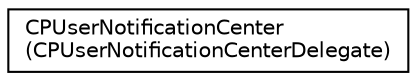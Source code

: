 digraph "Graphical Class Hierarchy"
{
  edge [fontname="Helvetica",fontsize="10",labelfontname="Helvetica",labelfontsize="10"];
  node [fontname="Helvetica",fontsize="10",shape=record];
  rankdir="LR";
  Node1 [label="CPUserNotificationCenter\l(CPUserNotificationCenterDelegate)",height=0.2,width=0.4,color="black", fillcolor="white", style="filled",URL="$category_c_p_user_notification_center_07_c_p_user_notification_center_delegate_08.html"];
}
